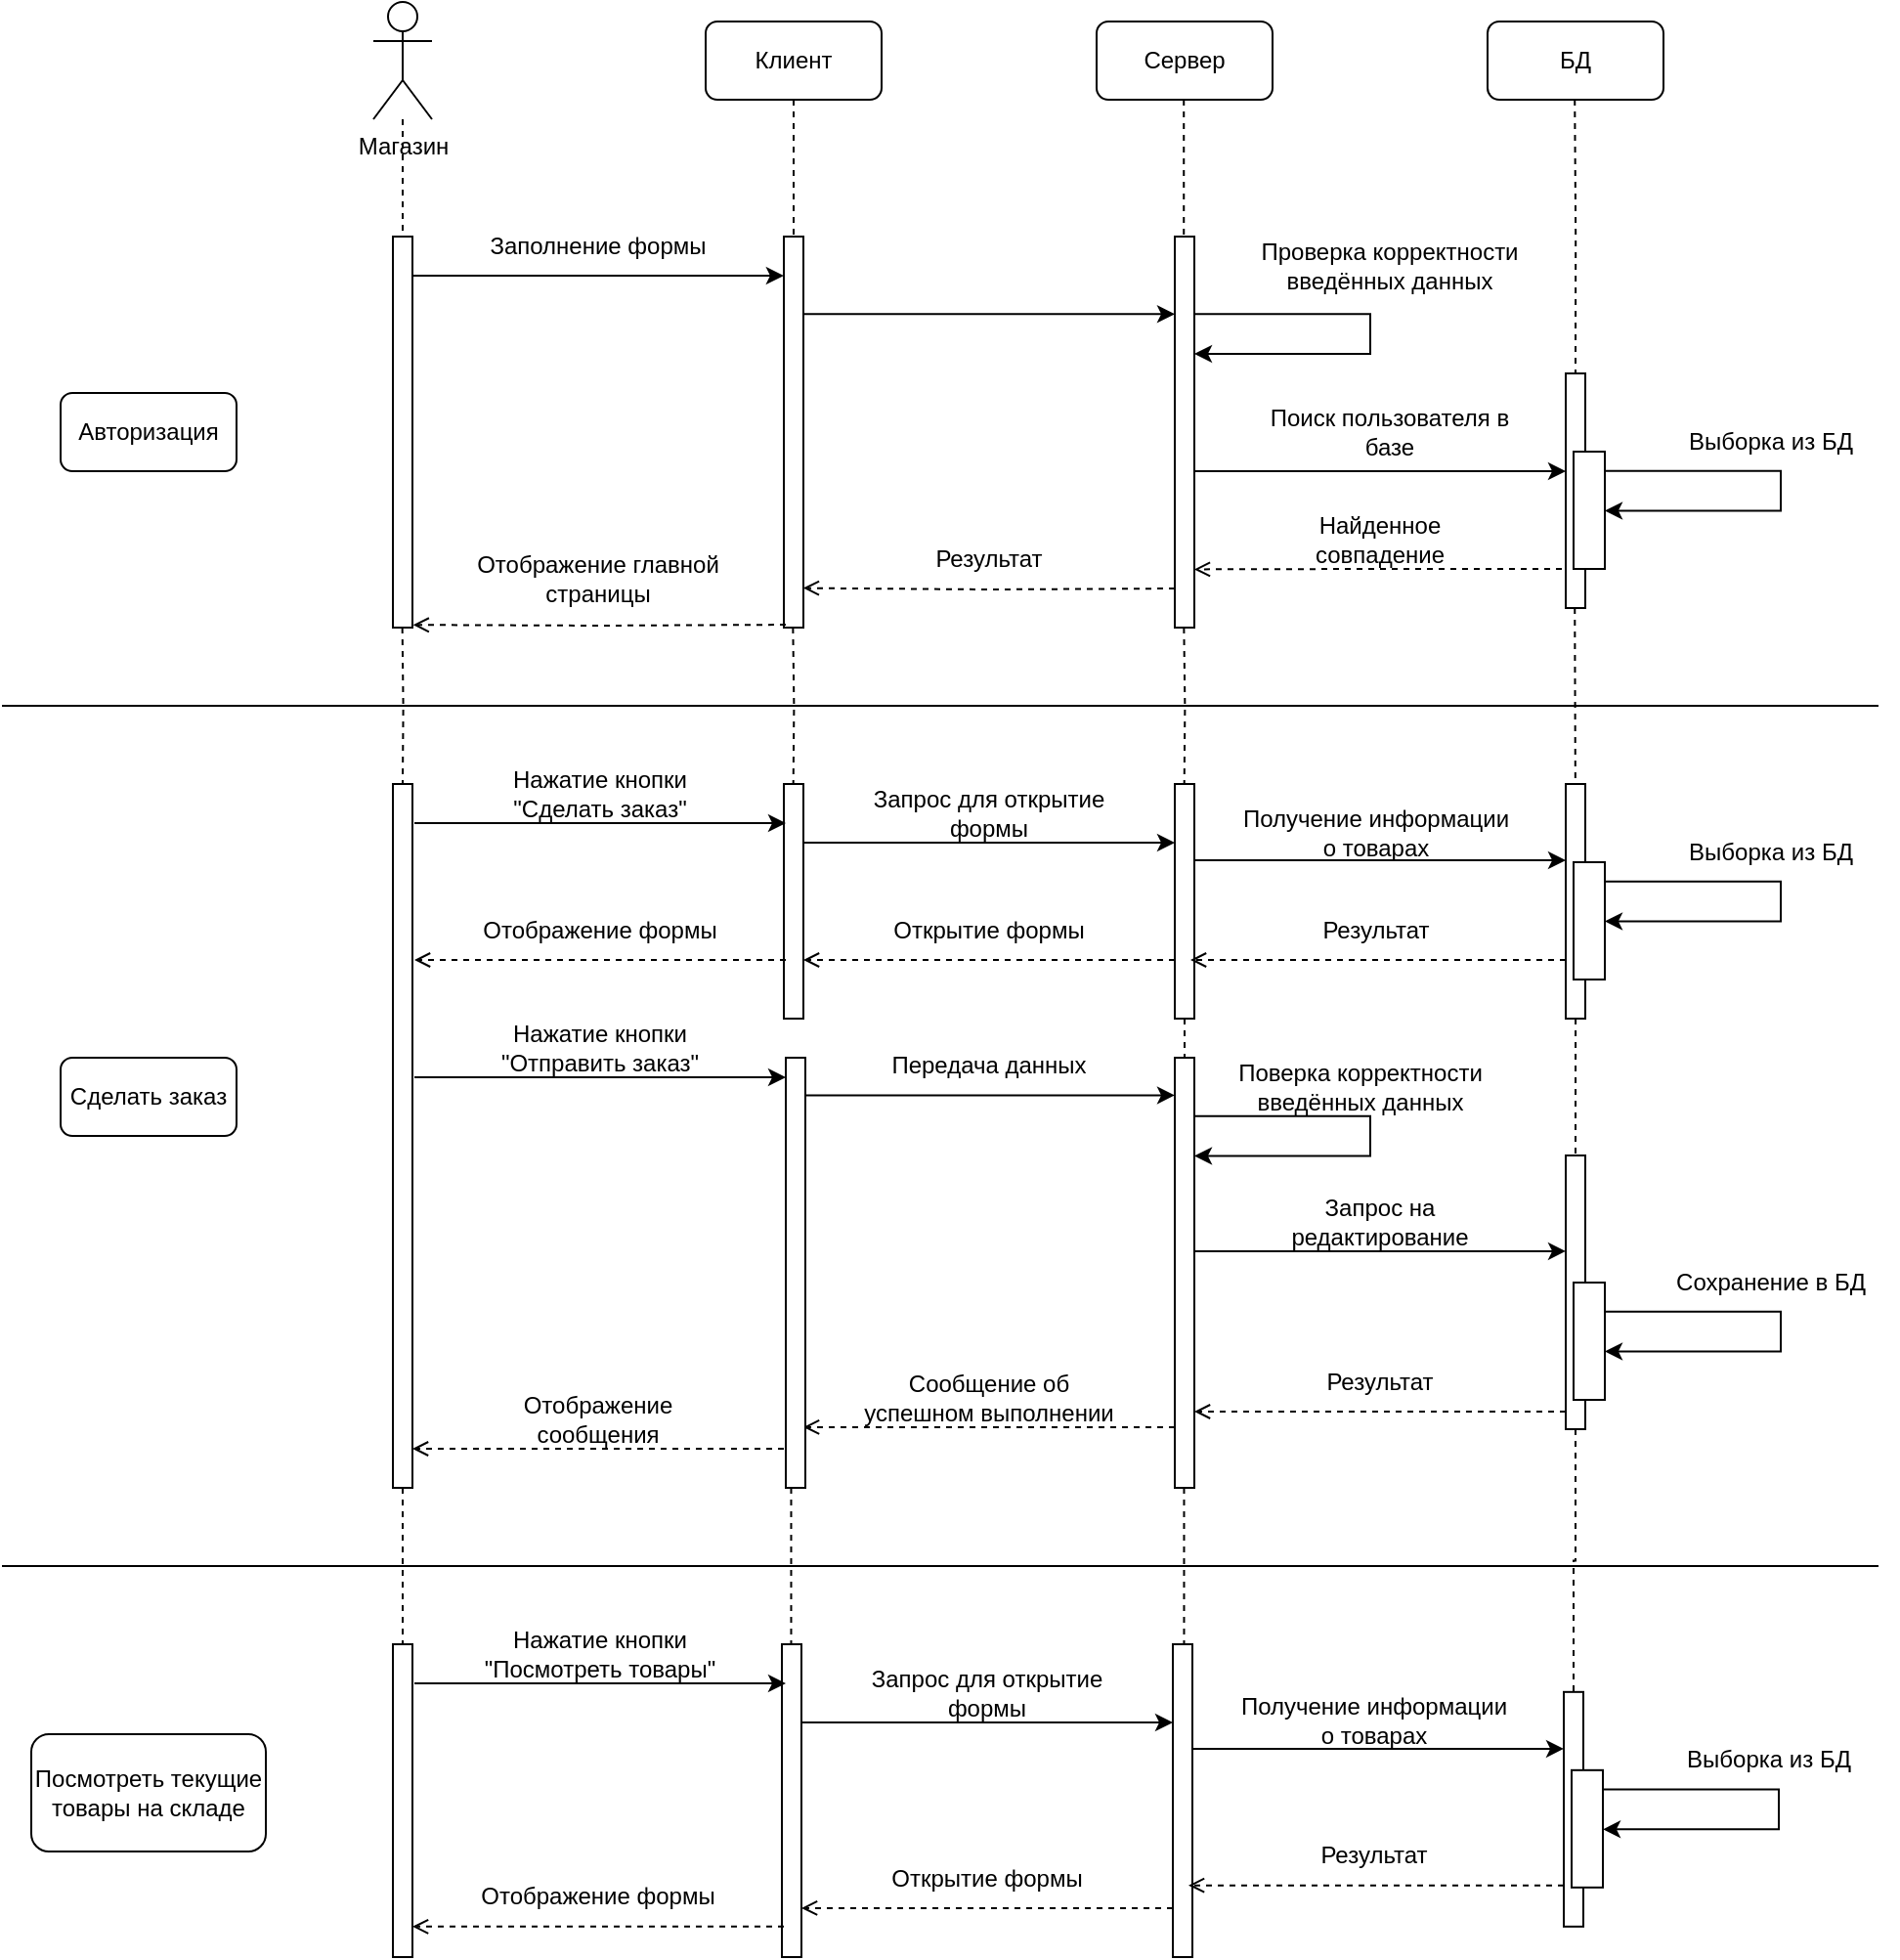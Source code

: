<mxfile version="23.1.7" type="device">
  <diagram name="Страница — 1" id="Cy8QLNytjA-2ubOcpx3c">
    <mxGraphModel dx="2072" dy="1044" grid="1" gridSize="10" guides="1" tooltips="1" connect="1" arrows="1" fold="1" page="1" pageScale="1" pageWidth="3300" pageHeight="4681" math="0" shadow="0">
      <root>
        <mxCell id="0" />
        <mxCell id="1" parent="0" />
        <mxCell id="tvEzzkV83GTAkukXnAIm-575" value="Авторизация" style="rounded=1;whiteSpace=wrap;html=1;" parent="1" vertex="1">
          <mxGeometry x="460" y="270" width="90" height="40" as="geometry" />
        </mxCell>
        <mxCell id="tvEzzkV83GTAkukXnAIm-576" style="edgeStyle=orthogonalEdgeStyle;rounded=0;orthogonalLoop=1;jettySize=auto;html=1;dashed=1;endArrow=none;endFill=0;" parent="1" source="tvEzzkV83GTAkukXnAIm-577" target="tvEzzkV83GTAkukXnAIm-579" edge="1">
          <mxGeometry relative="1" as="geometry" />
        </mxCell>
        <mxCell id="tvEzzkV83GTAkukXnAIm-577" value="Магазин" style="shape=umlActor;verticalLabelPosition=bottom;verticalAlign=top;html=1;outlineConnect=0;" parent="1" vertex="1">
          <mxGeometry x="620" y="70" width="30" height="60" as="geometry" />
        </mxCell>
        <mxCell id="tvEzzkV83GTAkukXnAIm-578" style="edgeStyle=orthogonalEdgeStyle;rounded=0;orthogonalLoop=1;jettySize=auto;html=1;entryX=-0.007;entryY=0.1;entryDx=0;entryDy=0;exitX=1;exitY=0.1;exitDx=0;exitDy=0;exitPerimeter=0;entryPerimeter=0;" parent="1" source="tvEzzkV83GTAkukXnAIm-579" target="tvEzzkV83GTAkukXnAIm-582" edge="1">
          <mxGeometry relative="1" as="geometry" />
        </mxCell>
        <mxCell id="tvEzzkV83GTAkukXnAIm-579" value="" style="rounded=0;whiteSpace=wrap;html=1;" parent="1" vertex="1">
          <mxGeometry x="630" y="190" width="10" height="200" as="geometry" />
        </mxCell>
        <mxCell id="tvEzzkV83GTAkukXnAIm-580" style="edgeStyle=orthogonalEdgeStyle;rounded=0;orthogonalLoop=1;jettySize=auto;html=1;entryX=0.5;entryY=0;entryDx=0;entryDy=0;dashed=1;endArrow=none;endFill=0;" parent="1" source="tvEzzkV83GTAkukXnAIm-581" target="tvEzzkV83GTAkukXnAIm-582" edge="1">
          <mxGeometry relative="1" as="geometry" />
        </mxCell>
        <mxCell id="tvEzzkV83GTAkukXnAIm-581" value="Клиент" style="rounded=1;whiteSpace=wrap;html=1;" parent="1" vertex="1">
          <mxGeometry x="790" y="80" width="90" height="40" as="geometry" />
        </mxCell>
        <mxCell id="tvEzzkV83GTAkukXnAIm-582" value="" style="rounded=0;whiteSpace=wrap;html=1;" parent="1" vertex="1">
          <mxGeometry x="830" y="190" width="10" height="200" as="geometry" />
        </mxCell>
        <mxCell id="tvEzzkV83GTAkukXnAIm-583" value="Сервер" style="rounded=1;whiteSpace=wrap;html=1;" parent="1" vertex="1">
          <mxGeometry x="990" y="80" width="90" height="40" as="geometry" />
        </mxCell>
        <mxCell id="tvEzzkV83GTAkukXnAIm-584" value="" style="rounded=0;whiteSpace=wrap;html=1;" parent="1" vertex="1">
          <mxGeometry x="1030" y="190" width="10" height="200" as="geometry" />
        </mxCell>
        <mxCell id="tvEzzkV83GTAkukXnAIm-585" value="БД" style="rounded=1;whiteSpace=wrap;html=1;" parent="1" vertex="1">
          <mxGeometry x="1190" y="80" width="90" height="40" as="geometry" />
        </mxCell>
        <mxCell id="tvEzzkV83GTAkukXnAIm-586" style="edgeStyle=orthogonalEdgeStyle;rounded=0;orthogonalLoop=1;jettySize=auto;html=1;exitX=0;exitY=0.75;exitDx=0;exitDy=0;entryX=0.995;entryY=0.851;entryDx=0;entryDy=0;entryPerimeter=0;dashed=1;endArrow=open;endFill=0;" parent="1" target="tvEzzkV83GTAkukXnAIm-584" edge="1">
          <mxGeometry relative="1" as="geometry">
            <mxPoint x="1234.0" y="360.04" as="sourcePoint" />
            <mxPoint x="1044" y="360.84" as="targetPoint" />
            <Array as="points">
              <mxPoint x="1134" y="360" />
            </Array>
          </mxGeometry>
        </mxCell>
        <mxCell id="tvEzzkV83GTAkukXnAIm-587" value="" style="rounded=0;whiteSpace=wrap;html=1;" parent="1" vertex="1">
          <mxGeometry x="1230" y="260" width="10" height="120" as="geometry" />
        </mxCell>
        <mxCell id="tvEzzkV83GTAkukXnAIm-588" style="edgeStyle=orthogonalEdgeStyle;rounded=0;orthogonalLoop=1;jettySize=auto;html=1;entryX=0.5;entryY=0;entryDx=0;entryDy=0;dashed=1;endArrow=none;endFill=0;" parent="1" edge="1">
          <mxGeometry relative="1" as="geometry">
            <mxPoint x="1034.62" y="120" as="sourcePoint" />
            <mxPoint x="1034.62" y="190" as="targetPoint" />
          </mxGeometry>
        </mxCell>
        <mxCell id="tvEzzkV83GTAkukXnAIm-589" style="edgeStyle=orthogonalEdgeStyle;rounded=0;orthogonalLoop=1;jettySize=auto;html=1;dashed=1;endArrow=none;endFill=0;entryX=0.5;entryY=0;entryDx=0;entryDy=0;" parent="1" target="tvEzzkV83GTAkukXnAIm-587" edge="1">
          <mxGeometry relative="1" as="geometry">
            <mxPoint x="1234.62" y="120" as="sourcePoint" />
            <mxPoint x="1235" y="240" as="targetPoint" />
          </mxGeometry>
        </mxCell>
        <mxCell id="tvEzzkV83GTAkukXnAIm-590" style="edgeStyle=orthogonalEdgeStyle;rounded=0;orthogonalLoop=1;jettySize=auto;html=1;entryX=-0.007;entryY=0.1;entryDx=0;entryDy=0;exitX=1;exitY=0.1;exitDx=0;exitDy=0;exitPerimeter=0;entryPerimeter=0;" parent="1" edge="1">
          <mxGeometry relative="1" as="geometry">
            <mxPoint x="840" y="229.63" as="sourcePoint" />
            <mxPoint x="1030" y="229.63" as="targetPoint" />
          </mxGeometry>
        </mxCell>
        <mxCell id="tvEzzkV83GTAkukXnAIm-591" style="edgeStyle=orthogonalEdgeStyle;rounded=0;orthogonalLoop=1;jettySize=auto;html=1;entryX=-0.007;entryY=0.1;entryDx=0;entryDy=0;exitX=1;exitY=0.1;exitDx=0;exitDy=0;exitPerimeter=0;entryPerimeter=0;" parent="1" edge="1">
          <mxGeometry relative="1" as="geometry">
            <mxPoint x="1040" y="310" as="sourcePoint" />
            <mxPoint x="1230" y="310" as="targetPoint" />
          </mxGeometry>
        </mxCell>
        <mxCell id="tvEzzkV83GTAkukXnAIm-592" style="edgeStyle=orthogonalEdgeStyle;rounded=0;orthogonalLoop=1;jettySize=auto;html=1;exitX=1;exitY=0.1;exitDx=0;exitDy=0;exitPerimeter=0;" parent="1" edge="1">
          <mxGeometry relative="1" as="geometry">
            <mxPoint x="1040" y="229.63" as="sourcePoint" />
            <mxPoint x="1040" y="250" as="targetPoint" />
            <Array as="points">
              <mxPoint x="1130" y="230" />
              <mxPoint x="1130" y="250" />
              <mxPoint x="1040" y="250" />
            </Array>
          </mxGeometry>
        </mxCell>
        <mxCell id="tvEzzkV83GTAkukXnAIm-593" value="" style="rounded=0;whiteSpace=wrap;html=1;" parent="1" vertex="1">
          <mxGeometry x="1234" y="300" width="16" height="60" as="geometry" />
        </mxCell>
        <mxCell id="tvEzzkV83GTAkukXnAIm-594" style="edgeStyle=orthogonalEdgeStyle;rounded=0;orthogonalLoop=1;jettySize=auto;html=1;exitX=1;exitY=0.1;exitDx=0;exitDy=0;exitPerimeter=0;" parent="1" edge="1">
          <mxGeometry relative="1" as="geometry">
            <mxPoint x="1250" y="309.85" as="sourcePoint" />
            <mxPoint x="1250" y="330.22" as="targetPoint" />
            <Array as="points">
              <mxPoint x="1340" y="310.22" />
              <mxPoint x="1340" y="330.22" />
              <mxPoint x="1250" y="330.22" />
            </Array>
          </mxGeometry>
        </mxCell>
        <mxCell id="tvEzzkV83GTAkukXnAIm-595" style="edgeStyle=orthogonalEdgeStyle;rounded=0;orthogonalLoop=1;jettySize=auto;html=1;exitX=0;exitY=0.75;exitDx=0;exitDy=0;entryX=0.992;entryY=0.899;entryDx=0;entryDy=0;entryPerimeter=0;dashed=1;endArrow=open;endFill=0;" parent="1" target="tvEzzkV83GTAkukXnAIm-582" edge="1">
          <mxGeometry relative="1" as="geometry">
            <mxPoint x="1030" y="370" as="sourcePoint" />
            <mxPoint x="840" y="371" as="targetPoint" />
          </mxGeometry>
        </mxCell>
        <mxCell id="tvEzzkV83GTAkukXnAIm-596" style="edgeStyle=orthogonalEdgeStyle;rounded=0;orthogonalLoop=1;jettySize=auto;html=1;exitX=0;exitY=0.75;exitDx=0;exitDy=0;entryX=1.034;entryY=0.993;entryDx=0;entryDy=0;entryPerimeter=0;dashed=1;endArrow=open;endFill=0;" parent="1" target="tvEzzkV83GTAkukXnAIm-579" edge="1">
          <mxGeometry relative="1" as="geometry">
            <mxPoint x="831" y="388.52" as="sourcePoint" />
            <mxPoint x="641" y="389.52" as="targetPoint" />
          </mxGeometry>
        </mxCell>
        <mxCell id="tvEzzkV83GTAkukXnAIm-597" value="Заполнение формы" style="text;html=1;strokeColor=none;fillColor=none;align=center;verticalAlign=middle;whiteSpace=wrap;rounded=0;" parent="1" vertex="1">
          <mxGeometry x="670" y="180" width="130" height="30" as="geometry" />
        </mxCell>
        <mxCell id="tvEzzkV83GTAkukXnAIm-598" value="Проверка корректности введённых данных" style="text;html=1;strokeColor=none;fillColor=none;align=center;verticalAlign=middle;whiteSpace=wrap;rounded=0;" parent="1" vertex="1">
          <mxGeometry x="1070" y="190" width="140" height="30" as="geometry" />
        </mxCell>
        <mxCell id="tvEzzkV83GTAkukXnAIm-599" value="Поиск пользователя в базе" style="text;html=1;strokeColor=none;fillColor=none;align=center;verticalAlign=middle;whiteSpace=wrap;rounded=0;" parent="1" vertex="1">
          <mxGeometry x="1075" y="275" width="130" height="30" as="geometry" />
        </mxCell>
        <mxCell id="tvEzzkV83GTAkukXnAIm-600" value="Выборка из БД" style="text;html=1;strokeColor=none;fillColor=none;align=center;verticalAlign=middle;whiteSpace=wrap;rounded=0;" parent="1" vertex="1">
          <mxGeometry x="1270" y="280" width="130" height="30" as="geometry" />
        </mxCell>
        <mxCell id="tvEzzkV83GTAkukXnAIm-601" value="Найденное совпадение" style="text;html=1;strokeColor=none;fillColor=none;align=center;verticalAlign=middle;whiteSpace=wrap;rounded=0;" parent="1" vertex="1">
          <mxGeometry x="1070" y="330" width="130" height="30" as="geometry" />
        </mxCell>
        <mxCell id="tvEzzkV83GTAkukXnAIm-602" value="Результат" style="text;html=1;strokeColor=none;fillColor=none;align=center;verticalAlign=middle;whiteSpace=wrap;rounded=0;" parent="1" vertex="1">
          <mxGeometry x="870" y="340" width="130" height="30" as="geometry" />
        </mxCell>
        <mxCell id="tvEzzkV83GTAkukXnAIm-603" value="Отображение главной страницы" style="text;html=1;strokeColor=none;fillColor=none;align=center;verticalAlign=middle;whiteSpace=wrap;rounded=0;" parent="1" vertex="1">
          <mxGeometry x="670" y="350" width="130" height="30" as="geometry" />
        </mxCell>
        <mxCell id="tvEzzkV83GTAkukXnAIm-604" value="" style="endArrow=none;html=1;rounded=0;" parent="1" edge="1">
          <mxGeometry width="50" height="50" relative="1" as="geometry">
            <mxPoint x="430" y="430" as="sourcePoint" />
            <mxPoint x="1390" y="430" as="targetPoint" />
          </mxGeometry>
        </mxCell>
        <mxCell id="tvEzzkV83GTAkukXnAIm-605" value="Сделать заказ" style="rounded=1;whiteSpace=wrap;html=1;" parent="1" vertex="1">
          <mxGeometry x="460" y="610" width="90" height="40" as="geometry" />
        </mxCell>
        <mxCell id="tvEzzkV83GTAkukXnAIm-606" value="" style="rounded=0;whiteSpace=wrap;html=1;" parent="1" vertex="1">
          <mxGeometry x="630" y="470" width="10" height="360" as="geometry" />
        </mxCell>
        <mxCell id="tvEzzkV83GTAkukXnAIm-607" style="edgeStyle=orthogonalEdgeStyle;rounded=0;orthogonalLoop=1;jettySize=auto;html=1;entryX=0.5;entryY=0;entryDx=0;entryDy=0;dashed=1;endArrow=none;endFill=0;" parent="1" target="tvEzzkV83GTAkukXnAIm-606" edge="1">
          <mxGeometry relative="1" as="geometry">
            <mxPoint x="634.83" y="390" as="sourcePoint" />
            <mxPoint x="634.83" y="460" as="targetPoint" />
          </mxGeometry>
        </mxCell>
        <mxCell id="tvEzzkV83GTAkukXnAIm-608" value="" style="rounded=0;whiteSpace=wrap;html=1;" parent="1" vertex="1">
          <mxGeometry x="830" y="470" width="10" height="120" as="geometry" />
        </mxCell>
        <mxCell id="tvEzzkV83GTAkukXnAIm-609" style="edgeStyle=orthogonalEdgeStyle;rounded=0;orthogonalLoop=1;jettySize=auto;html=1;entryX=-0.007;entryY=0.1;entryDx=0;entryDy=0;exitX=1;exitY=0.1;exitDx=0;exitDy=0;exitPerimeter=0;entryPerimeter=0;" parent="1" edge="1">
          <mxGeometry relative="1" as="geometry">
            <mxPoint x="641" y="490" as="sourcePoint" />
            <mxPoint x="831" y="490" as="targetPoint" />
          </mxGeometry>
        </mxCell>
        <mxCell id="tvEzzkV83GTAkukXnAIm-610" value="Нажатие кнопки &quot;Сделать заказ&quot;" style="text;html=1;strokeColor=none;fillColor=none;align=center;verticalAlign=middle;whiteSpace=wrap;rounded=0;" parent="1" vertex="1">
          <mxGeometry x="671" y="460" width="130" height="30" as="geometry" />
        </mxCell>
        <mxCell id="tvEzzkV83GTAkukXnAIm-611" value="" style="rounded=0;whiteSpace=wrap;html=1;" parent="1" vertex="1">
          <mxGeometry x="1030" y="470" width="10" height="120" as="geometry" />
        </mxCell>
        <mxCell id="tvEzzkV83GTAkukXnAIm-612" style="edgeStyle=orthogonalEdgeStyle;rounded=0;orthogonalLoop=1;jettySize=auto;html=1;entryX=-0.007;entryY=0.1;entryDx=0;entryDy=0;exitX=1;exitY=0.1;exitDx=0;exitDy=0;exitPerimeter=0;entryPerimeter=0;" parent="1" edge="1">
          <mxGeometry relative="1" as="geometry">
            <mxPoint x="840" y="500" as="sourcePoint" />
            <mxPoint x="1030" y="500" as="targetPoint" />
          </mxGeometry>
        </mxCell>
        <mxCell id="tvEzzkV83GTAkukXnAIm-613" value="Запрос для открытие формы" style="text;html=1;strokeColor=none;fillColor=none;align=center;verticalAlign=middle;whiteSpace=wrap;rounded=0;" parent="1" vertex="1">
          <mxGeometry x="870" y="470" width="130" height="30" as="geometry" />
        </mxCell>
        <mxCell id="tvEzzkV83GTAkukXnAIm-614" style="edgeStyle=orthogonalEdgeStyle;rounded=0;orthogonalLoop=1;jettySize=auto;html=1;exitX=0;exitY=0.75;exitDx=0;exitDy=0;entryX=0.992;entryY=0.899;entryDx=0;entryDy=0;entryPerimeter=0;dashed=1;endArrow=open;endFill=0;" parent="1" edge="1">
          <mxGeometry relative="1" as="geometry">
            <mxPoint x="1030" y="560" as="sourcePoint" />
            <mxPoint x="840" y="560" as="targetPoint" />
          </mxGeometry>
        </mxCell>
        <mxCell id="tvEzzkV83GTAkukXnAIm-615" value="Открытие формы" style="text;html=1;strokeColor=none;fillColor=none;align=center;verticalAlign=middle;whiteSpace=wrap;rounded=0;" parent="1" vertex="1">
          <mxGeometry x="870" y="530" width="130" height="30" as="geometry" />
        </mxCell>
        <mxCell id="tvEzzkV83GTAkukXnAIm-616" value="Отображение формы" style="text;html=1;strokeColor=none;fillColor=none;align=center;verticalAlign=middle;whiteSpace=wrap;rounded=0;" parent="1" vertex="1">
          <mxGeometry x="671" y="530" width="130" height="30" as="geometry" />
        </mxCell>
        <mxCell id="tvEzzkV83GTAkukXnAIm-617" style="edgeStyle=orthogonalEdgeStyle;rounded=0;orthogonalLoop=1;jettySize=auto;html=1;exitX=0;exitY=0.75;exitDx=0;exitDy=0;entryX=0.992;entryY=0.899;entryDx=0;entryDy=0;entryPerimeter=0;dashed=1;endArrow=open;endFill=0;" parent="1" edge="1">
          <mxGeometry relative="1" as="geometry">
            <mxPoint x="831" y="560" as="sourcePoint" />
            <mxPoint x="641" y="560" as="targetPoint" />
          </mxGeometry>
        </mxCell>
        <mxCell id="tvEzzkV83GTAkukXnAIm-618" style="edgeStyle=orthogonalEdgeStyle;rounded=0;orthogonalLoop=1;jettySize=auto;html=1;entryX=-0.007;entryY=0.1;entryDx=0;entryDy=0;exitX=1;exitY=0.1;exitDx=0;exitDy=0;exitPerimeter=0;entryPerimeter=0;" parent="1" edge="1">
          <mxGeometry relative="1" as="geometry">
            <mxPoint x="641" y="620" as="sourcePoint" />
            <mxPoint x="831" y="620" as="targetPoint" />
          </mxGeometry>
        </mxCell>
        <mxCell id="tvEzzkV83GTAkukXnAIm-619" value="Нажатие кнопки &quot;Отправить заказ&quot;" style="text;html=1;strokeColor=none;fillColor=none;align=center;verticalAlign=middle;whiteSpace=wrap;rounded=0;" parent="1" vertex="1">
          <mxGeometry x="671" y="590" width="130" height="30" as="geometry" />
        </mxCell>
        <mxCell id="tvEzzkV83GTAkukXnAIm-620" style="edgeStyle=orthogonalEdgeStyle;rounded=0;orthogonalLoop=1;jettySize=auto;html=1;entryX=-0.007;entryY=0.1;entryDx=0;entryDy=0;exitX=1;exitY=0.1;exitDx=0;exitDy=0;exitPerimeter=0;entryPerimeter=0;" parent="1" edge="1">
          <mxGeometry relative="1" as="geometry">
            <mxPoint x="840" y="629.22" as="sourcePoint" />
            <mxPoint x="1030" y="629.22" as="targetPoint" />
          </mxGeometry>
        </mxCell>
        <mxCell id="tvEzzkV83GTAkukXnAIm-621" value="Передача данных" style="text;html=1;strokeColor=none;fillColor=none;align=center;verticalAlign=middle;whiteSpace=wrap;rounded=0;" parent="1" vertex="1">
          <mxGeometry x="870" y="599.22" width="130" height="30" as="geometry" />
        </mxCell>
        <mxCell id="tvEzzkV83GTAkukXnAIm-622" value="" style="rounded=0;whiteSpace=wrap;html=1;" parent="1" vertex="1">
          <mxGeometry x="1030" y="610" width="10" height="220" as="geometry" />
        </mxCell>
        <mxCell id="tvEzzkV83GTAkukXnAIm-623" value="" style="rounded=0;whiteSpace=wrap;html=1;" parent="1" vertex="1">
          <mxGeometry x="1230" y="660" width="10" height="140" as="geometry" />
        </mxCell>
        <mxCell id="tvEzzkV83GTAkukXnAIm-624" style="edgeStyle=orthogonalEdgeStyle;rounded=0;orthogonalLoop=1;jettySize=auto;html=1;entryX=-0.007;entryY=0.1;entryDx=0;entryDy=0;exitX=1;exitY=0.1;exitDx=0;exitDy=0;exitPerimeter=0;entryPerimeter=0;" parent="1" edge="1">
          <mxGeometry relative="1" as="geometry">
            <mxPoint x="1040" y="708.95" as="sourcePoint" />
            <mxPoint x="1230" y="708.95" as="targetPoint" />
          </mxGeometry>
        </mxCell>
        <mxCell id="tvEzzkV83GTAkukXnAIm-625" value="Запрос на редактирование" style="text;html=1;strokeColor=none;fillColor=none;align=center;verticalAlign=middle;whiteSpace=wrap;rounded=0;" parent="1" vertex="1">
          <mxGeometry x="1070" y="678.95" width="130" height="30" as="geometry" />
        </mxCell>
        <mxCell id="tvEzzkV83GTAkukXnAIm-626" value="Сохранение в БД" style="text;html=1;strokeColor=none;fillColor=none;align=center;verticalAlign=middle;whiteSpace=wrap;rounded=0;" parent="1" vertex="1">
          <mxGeometry x="1270" y="710" width="130" height="30" as="geometry" />
        </mxCell>
        <mxCell id="tvEzzkV83GTAkukXnAIm-627" style="edgeStyle=orthogonalEdgeStyle;rounded=0;orthogonalLoop=1;jettySize=auto;html=1;exitX=1;exitY=0.1;exitDx=0;exitDy=0;exitPerimeter=0;" parent="1" edge="1">
          <mxGeometry relative="1" as="geometry">
            <mxPoint x="1250" y="739.85" as="sourcePoint" />
            <mxPoint x="1250" y="760.22" as="targetPoint" />
            <Array as="points">
              <mxPoint x="1340" y="740.22" />
              <mxPoint x="1340" y="760.22" />
              <mxPoint x="1250" y="760.22" />
            </Array>
          </mxGeometry>
        </mxCell>
        <mxCell id="tvEzzkV83GTAkukXnAIm-628" value="" style="rounded=0;whiteSpace=wrap;html=1;" parent="1" vertex="1">
          <mxGeometry x="1234" y="725" width="16" height="60" as="geometry" />
        </mxCell>
        <mxCell id="tvEzzkV83GTAkukXnAIm-629" value="Результат" style="text;html=1;strokeColor=none;fillColor=none;align=center;verticalAlign=middle;whiteSpace=wrap;rounded=0;" parent="1" vertex="1">
          <mxGeometry x="1070" y="761" width="130" height="30" as="geometry" />
        </mxCell>
        <mxCell id="tvEzzkV83GTAkukXnAIm-630" style="edgeStyle=orthogonalEdgeStyle;rounded=0;orthogonalLoop=1;jettySize=auto;html=1;exitX=0;exitY=0.75;exitDx=0;exitDy=0;entryX=0.992;entryY=0.899;entryDx=0;entryDy=0;entryPerimeter=0;dashed=1;endArrow=open;endFill=0;" parent="1" edge="1">
          <mxGeometry relative="1" as="geometry">
            <mxPoint x="1230" y="791" as="sourcePoint" />
            <mxPoint x="1040" y="791" as="targetPoint" />
          </mxGeometry>
        </mxCell>
        <mxCell id="tvEzzkV83GTAkukXnAIm-631" value="Сообщение об успешном выполнении" style="text;html=1;strokeColor=none;fillColor=none;align=center;verticalAlign=middle;whiteSpace=wrap;rounded=0;" parent="1" vertex="1">
          <mxGeometry x="870" y="768.95" width="130" height="30" as="geometry" />
        </mxCell>
        <mxCell id="tvEzzkV83GTAkukXnAIm-632" style="edgeStyle=orthogonalEdgeStyle;rounded=0;orthogonalLoop=1;jettySize=auto;html=1;exitX=0;exitY=0.75;exitDx=0;exitDy=0;entryX=0.992;entryY=0.899;entryDx=0;entryDy=0;entryPerimeter=0;dashed=1;endArrow=open;endFill=0;" parent="1" edge="1">
          <mxGeometry relative="1" as="geometry">
            <mxPoint x="1030" y="798.95" as="sourcePoint" />
            <mxPoint x="840" y="798.95" as="targetPoint" />
          </mxGeometry>
        </mxCell>
        <mxCell id="tvEzzkV83GTAkukXnAIm-633" value="Отображение сообщения" style="text;html=1;strokeColor=none;fillColor=none;align=center;verticalAlign=middle;whiteSpace=wrap;rounded=0;" parent="1" vertex="1">
          <mxGeometry x="670" y="780" width="130" height="30" as="geometry" />
        </mxCell>
        <mxCell id="tvEzzkV83GTAkukXnAIm-634" style="edgeStyle=orthogonalEdgeStyle;rounded=0;orthogonalLoop=1;jettySize=auto;html=1;exitX=0;exitY=0.75;exitDx=0;exitDy=0;entryX=0.992;entryY=0.899;entryDx=0;entryDy=0;entryPerimeter=0;dashed=1;endArrow=open;endFill=0;" parent="1" edge="1">
          <mxGeometry relative="1" as="geometry">
            <mxPoint x="830" y="810" as="sourcePoint" />
            <mxPoint x="640" y="810" as="targetPoint" />
          </mxGeometry>
        </mxCell>
        <mxCell id="tvEzzkV83GTAkukXnAIm-635" value="Посмотреть текущие товары на складе" style="rounded=1;whiteSpace=wrap;html=1;" parent="1" vertex="1">
          <mxGeometry x="445" y="956" width="120" height="60" as="geometry" />
        </mxCell>
        <mxCell id="tvEzzkV83GTAkukXnAIm-636" value="" style="endArrow=none;html=1;rounded=0;" parent="1" edge="1">
          <mxGeometry width="50" height="50" relative="1" as="geometry">
            <mxPoint x="430" y="870" as="sourcePoint" />
            <mxPoint x="1390" y="870" as="targetPoint" />
          </mxGeometry>
        </mxCell>
        <mxCell id="tvEzzkV83GTAkukXnAIm-637" style="edgeStyle=orthogonalEdgeStyle;rounded=0;orthogonalLoop=1;jettySize=auto;html=1;entryX=0.5;entryY=0;entryDx=0;entryDy=0;dashed=1;endArrow=none;endFill=0;" parent="1" edge="1">
          <mxGeometry relative="1" as="geometry">
            <mxPoint x="834.67" y="390" as="sourcePoint" />
            <mxPoint x="834.84" y="470" as="targetPoint" />
          </mxGeometry>
        </mxCell>
        <mxCell id="tvEzzkV83GTAkukXnAIm-638" style="edgeStyle=orthogonalEdgeStyle;rounded=0;orthogonalLoop=1;jettySize=auto;html=1;entryX=0.5;entryY=0;entryDx=0;entryDy=0;dashed=1;endArrow=none;endFill=0;" parent="1" edge="1">
          <mxGeometry relative="1" as="geometry">
            <mxPoint x="1034.68" y="390" as="sourcePoint" />
            <mxPoint x="1034.85" y="470" as="targetPoint" />
          </mxGeometry>
        </mxCell>
        <mxCell id="tvEzzkV83GTAkukXnAIm-639" style="edgeStyle=orthogonalEdgeStyle;rounded=0;orthogonalLoop=1;jettySize=auto;html=1;entryX=0.5;entryY=0;entryDx=0;entryDy=0;dashed=1;endArrow=none;endFill=0;" parent="1" target="tvEzzkV83GTAkukXnAIm-623" edge="1">
          <mxGeometry relative="1" as="geometry">
            <mxPoint x="1234.63" y="380" as="sourcePoint" />
            <mxPoint x="1234.8" y="460" as="targetPoint" />
          </mxGeometry>
        </mxCell>
        <mxCell id="tvEzzkV83GTAkukXnAIm-640" style="edgeStyle=orthogonalEdgeStyle;rounded=0;orthogonalLoop=1;jettySize=auto;html=1;dashed=1;endArrow=none;endFill=0;exitX=0.5;exitY=1;exitDx=0;exitDy=0;entryX=0.5;entryY=0;entryDx=0;entryDy=0;" parent="1" source="tvEzzkV83GTAkukXnAIm-611" target="tvEzzkV83GTAkukXnAIm-622" edge="1">
          <mxGeometry relative="1" as="geometry">
            <mxPoint x="1100.0" y="420" as="sourcePoint" />
            <mxPoint x="1100" y="490" as="targetPoint" />
          </mxGeometry>
        </mxCell>
        <mxCell id="tvEzzkV83GTAkukXnAIm-641" style="edgeStyle=orthogonalEdgeStyle;rounded=0;orthogonalLoop=1;jettySize=auto;html=1;entryX=0.5;entryY=0;entryDx=0;entryDy=0;dashed=1;endArrow=none;endFill=0;exitX=0.5;exitY=1;exitDx=0;exitDy=0;" parent="1" source="tvEzzkV83GTAkukXnAIm-606" edge="1">
          <mxGeometry relative="1" as="geometry">
            <mxPoint x="680" y="850" as="sourcePoint" />
            <mxPoint x="635" y="910" as="targetPoint" />
          </mxGeometry>
        </mxCell>
        <mxCell id="tvEzzkV83GTAkukXnAIm-642" value="" style="rounded=0;whiteSpace=wrap;html=1;" parent="1" vertex="1">
          <mxGeometry x="1230" y="470" width="10" height="120" as="geometry" />
        </mxCell>
        <mxCell id="tvEzzkV83GTAkukXnAIm-643" value="" style="rounded=0;whiteSpace=wrap;html=1;" parent="1" vertex="1">
          <mxGeometry x="1234" y="510" width="16" height="60" as="geometry" />
        </mxCell>
        <mxCell id="tvEzzkV83GTAkukXnAIm-644" style="edgeStyle=orthogonalEdgeStyle;rounded=0;orthogonalLoop=1;jettySize=auto;html=1;exitX=1;exitY=0.1;exitDx=0;exitDy=0;exitPerimeter=0;" parent="1" edge="1">
          <mxGeometry relative="1" as="geometry">
            <mxPoint x="1250" y="519.85" as="sourcePoint" />
            <mxPoint x="1250" y="540.22" as="targetPoint" />
            <Array as="points">
              <mxPoint x="1340" y="520.22" />
              <mxPoint x="1340" y="540.22" />
              <mxPoint x="1250" y="540.22" />
            </Array>
          </mxGeometry>
        </mxCell>
        <mxCell id="tvEzzkV83GTAkukXnAIm-645" value="Выборка из БД" style="text;html=1;strokeColor=none;fillColor=none;align=center;verticalAlign=middle;whiteSpace=wrap;rounded=0;" parent="1" vertex="1">
          <mxGeometry x="1270" y="490" width="130" height="30" as="geometry" />
        </mxCell>
        <mxCell id="tvEzzkV83GTAkukXnAIm-646" style="edgeStyle=orthogonalEdgeStyle;rounded=0;orthogonalLoop=1;jettySize=auto;html=1;entryX=-0.007;entryY=0.1;entryDx=0;entryDy=0;exitX=1;exitY=0.1;exitDx=0;exitDy=0;exitPerimeter=0;entryPerimeter=0;" parent="1" edge="1">
          <mxGeometry relative="1" as="geometry">
            <mxPoint x="1040" y="509.05" as="sourcePoint" />
            <mxPoint x="1230" y="509.05" as="targetPoint" />
          </mxGeometry>
        </mxCell>
        <mxCell id="tvEzzkV83GTAkukXnAIm-647" value="Получение информации о товарах" style="text;html=1;strokeColor=none;fillColor=none;align=center;verticalAlign=middle;whiteSpace=wrap;rounded=0;" parent="1" vertex="1">
          <mxGeometry x="1063" y="480" width="140" height="30" as="geometry" />
        </mxCell>
        <mxCell id="tvEzzkV83GTAkukXnAIm-648" value="Результат" style="text;html=1;strokeColor=none;fillColor=none;align=center;verticalAlign=middle;whiteSpace=wrap;rounded=0;" parent="1" vertex="1">
          <mxGeometry x="1068" y="530" width="130" height="30" as="geometry" />
        </mxCell>
        <mxCell id="tvEzzkV83GTAkukXnAIm-649" style="edgeStyle=orthogonalEdgeStyle;rounded=0;orthogonalLoop=1;jettySize=auto;html=1;entryX=0.995;entryY=0.851;entryDx=0;entryDy=0;entryPerimeter=0;dashed=1;endArrow=open;endFill=0;exitX=0;exitY=0.75;exitDx=0;exitDy=0;" parent="1" source="tvEzzkV83GTAkukXnAIm-642" edge="1">
          <mxGeometry relative="1" as="geometry">
            <mxPoint x="1210" y="570" as="sourcePoint" />
            <mxPoint x="1038" y="560" as="targetPoint" />
            <Array as="points" />
          </mxGeometry>
        </mxCell>
        <mxCell id="tvEzzkV83GTAkukXnAIm-650" value="" style="rounded=0;whiteSpace=wrap;html=1;" parent="1" vertex="1">
          <mxGeometry x="831" y="610" width="10" height="220" as="geometry" />
        </mxCell>
        <mxCell id="tvEzzkV83GTAkukXnAIm-651" style="edgeStyle=orthogonalEdgeStyle;rounded=0;orthogonalLoop=1;jettySize=auto;html=1;entryX=0.5;entryY=0;entryDx=0;entryDy=0;dashed=1;endArrow=none;endFill=0;exitX=0.5;exitY=1;exitDx=0;exitDy=0;" parent="1" source="tvEzzkV83GTAkukXnAIm-623" target="tvEzzkV83GTAkukXnAIm-664" edge="1">
          <mxGeometry relative="1" as="geometry">
            <mxPoint x="1250" y="860" as="sourcePoint" />
            <mxPoint x="1235" y="1110" as="targetPoint" />
          </mxGeometry>
        </mxCell>
        <mxCell id="tvEzzkV83GTAkukXnAIm-652" style="edgeStyle=orthogonalEdgeStyle;rounded=0;orthogonalLoop=1;jettySize=auto;html=1;exitX=1;exitY=0.1;exitDx=0;exitDy=0;exitPerimeter=0;" parent="1" edge="1">
          <mxGeometry relative="1" as="geometry">
            <mxPoint x="1040" y="639.85" as="sourcePoint" />
            <mxPoint x="1040" y="660.22" as="targetPoint" />
            <Array as="points">
              <mxPoint x="1130" y="640.22" />
              <mxPoint x="1130" y="660.22" />
              <mxPoint x="1040" y="660.22" />
            </Array>
          </mxGeometry>
        </mxCell>
        <mxCell id="tvEzzkV83GTAkukXnAIm-653" value="Поверка корректности введённых данных" style="text;html=1;strokeColor=none;fillColor=none;align=center;verticalAlign=middle;whiteSpace=wrap;rounded=0;" parent="1" vertex="1">
          <mxGeometry x="1060" y="610" width="130" height="30" as="geometry" />
        </mxCell>
        <mxCell id="tvEzzkV83GTAkukXnAIm-654" value="" style="rounded=0;whiteSpace=wrap;html=1;" parent="1" vertex="1">
          <mxGeometry x="829" y="910" width="10" height="160" as="geometry" />
        </mxCell>
        <mxCell id="tvEzzkV83GTAkukXnAIm-655" style="edgeStyle=orthogonalEdgeStyle;rounded=0;orthogonalLoop=1;jettySize=auto;html=1;entryX=-0.007;entryY=0.1;entryDx=0;entryDy=0;exitX=1;exitY=0.1;exitDx=0;exitDy=0;exitPerimeter=0;entryPerimeter=0;" parent="1" edge="1">
          <mxGeometry relative="1" as="geometry">
            <mxPoint x="641" y="930" as="sourcePoint" />
            <mxPoint x="831" y="930" as="targetPoint" />
          </mxGeometry>
        </mxCell>
        <mxCell id="tvEzzkV83GTAkukXnAIm-656" value="Нажатие кнопки &quot;Посмотреть товары&quot;" style="text;html=1;strokeColor=none;fillColor=none;align=center;verticalAlign=middle;whiteSpace=wrap;rounded=0;" parent="1" vertex="1">
          <mxGeometry x="671" y="900" width="130" height="30" as="geometry" />
        </mxCell>
        <mxCell id="tvEzzkV83GTAkukXnAIm-657" value="" style="rounded=0;whiteSpace=wrap;html=1;" parent="1" vertex="1">
          <mxGeometry x="1029" y="910" width="10" height="160" as="geometry" />
        </mxCell>
        <mxCell id="tvEzzkV83GTAkukXnAIm-658" style="edgeStyle=orthogonalEdgeStyle;rounded=0;orthogonalLoop=1;jettySize=auto;html=1;entryX=-0.007;entryY=0.1;entryDx=0;entryDy=0;exitX=1;exitY=0.1;exitDx=0;exitDy=0;exitPerimeter=0;entryPerimeter=0;" parent="1" edge="1">
          <mxGeometry relative="1" as="geometry">
            <mxPoint x="839" y="950" as="sourcePoint" />
            <mxPoint x="1029" y="950" as="targetPoint" />
          </mxGeometry>
        </mxCell>
        <mxCell id="tvEzzkV83GTAkukXnAIm-659" value="Запрос для открытие формы" style="text;html=1;strokeColor=none;fillColor=none;align=center;verticalAlign=middle;whiteSpace=wrap;rounded=0;" parent="1" vertex="1">
          <mxGeometry x="869" y="920" width="130" height="30" as="geometry" />
        </mxCell>
        <mxCell id="tvEzzkV83GTAkukXnAIm-660" style="edgeStyle=orthogonalEdgeStyle;rounded=0;orthogonalLoop=1;jettySize=auto;html=1;exitX=0;exitY=0.75;exitDx=0;exitDy=0;entryX=0.992;entryY=0.899;entryDx=0;entryDy=0;entryPerimeter=0;dashed=1;endArrow=open;endFill=0;" parent="1" edge="1">
          <mxGeometry relative="1" as="geometry">
            <mxPoint x="1029" y="1044.95" as="sourcePoint" />
            <mxPoint x="839" y="1044.95" as="targetPoint" />
          </mxGeometry>
        </mxCell>
        <mxCell id="tvEzzkV83GTAkukXnAIm-661" value="Открытие формы" style="text;html=1;strokeColor=none;fillColor=none;align=center;verticalAlign=middle;whiteSpace=wrap;rounded=0;" parent="1" vertex="1">
          <mxGeometry x="869" y="1014.95" width="130" height="30" as="geometry" />
        </mxCell>
        <mxCell id="tvEzzkV83GTAkukXnAIm-662" value="Отображение формы" style="text;html=1;strokeColor=none;fillColor=none;align=center;verticalAlign=middle;whiteSpace=wrap;rounded=0;" parent="1" vertex="1">
          <mxGeometry x="670" y="1024.41" width="130" height="30" as="geometry" />
        </mxCell>
        <mxCell id="tvEzzkV83GTAkukXnAIm-663" style="edgeStyle=orthogonalEdgeStyle;rounded=0;orthogonalLoop=1;jettySize=auto;html=1;exitX=0;exitY=0.75;exitDx=0;exitDy=0;entryX=0.992;entryY=0.899;entryDx=0;entryDy=0;entryPerimeter=0;dashed=1;endArrow=open;endFill=0;" parent="1" edge="1">
          <mxGeometry relative="1" as="geometry">
            <mxPoint x="830" y="1054.41" as="sourcePoint" />
            <mxPoint x="640" y="1054.41" as="targetPoint" />
          </mxGeometry>
        </mxCell>
        <mxCell id="tvEzzkV83GTAkukXnAIm-664" value="" style="rounded=0;whiteSpace=wrap;html=1;" parent="1" vertex="1">
          <mxGeometry x="1229" y="934.41" width="10" height="120" as="geometry" />
        </mxCell>
        <mxCell id="tvEzzkV83GTAkukXnAIm-665" value="" style="rounded=0;whiteSpace=wrap;html=1;" parent="1" vertex="1">
          <mxGeometry x="1233" y="974.41" width="16" height="60" as="geometry" />
        </mxCell>
        <mxCell id="tvEzzkV83GTAkukXnAIm-666" style="edgeStyle=orthogonalEdgeStyle;rounded=0;orthogonalLoop=1;jettySize=auto;html=1;exitX=1;exitY=0.1;exitDx=0;exitDy=0;exitPerimeter=0;" parent="1" edge="1">
          <mxGeometry relative="1" as="geometry">
            <mxPoint x="1249" y="984.26" as="sourcePoint" />
            <mxPoint x="1249" y="1004.63" as="targetPoint" />
            <Array as="points">
              <mxPoint x="1339" y="984.63" />
              <mxPoint x="1339" y="1004.63" />
              <mxPoint x="1249" y="1004.63" />
            </Array>
          </mxGeometry>
        </mxCell>
        <mxCell id="tvEzzkV83GTAkukXnAIm-667" value="Выборка из БД" style="text;html=1;strokeColor=none;fillColor=none;align=center;verticalAlign=middle;whiteSpace=wrap;rounded=0;" parent="1" vertex="1">
          <mxGeometry x="1269" y="954.41" width="130" height="30" as="geometry" />
        </mxCell>
        <mxCell id="tvEzzkV83GTAkukXnAIm-668" style="edgeStyle=orthogonalEdgeStyle;rounded=0;orthogonalLoop=1;jettySize=auto;html=1;entryX=-0.007;entryY=0.1;entryDx=0;entryDy=0;exitX=1;exitY=0.1;exitDx=0;exitDy=0;exitPerimeter=0;entryPerimeter=0;" parent="1" edge="1">
          <mxGeometry relative="1" as="geometry">
            <mxPoint x="1039" y="963.46" as="sourcePoint" />
            <mxPoint x="1229" y="963.46" as="targetPoint" />
          </mxGeometry>
        </mxCell>
        <mxCell id="tvEzzkV83GTAkukXnAIm-669" value="Получение информации о товарах" style="text;html=1;strokeColor=none;fillColor=none;align=center;verticalAlign=middle;whiteSpace=wrap;rounded=0;" parent="1" vertex="1">
          <mxGeometry x="1062" y="934.41" width="140" height="30" as="geometry" />
        </mxCell>
        <mxCell id="tvEzzkV83GTAkukXnAIm-670" value="Результат" style="text;html=1;strokeColor=none;fillColor=none;align=center;verticalAlign=middle;whiteSpace=wrap;rounded=0;" parent="1" vertex="1">
          <mxGeometry x="1067" y="1003.36" width="130" height="30" as="geometry" />
        </mxCell>
        <mxCell id="tvEzzkV83GTAkukXnAIm-671" style="edgeStyle=orthogonalEdgeStyle;rounded=0;orthogonalLoop=1;jettySize=auto;html=1;entryX=0.995;entryY=0.851;entryDx=0;entryDy=0;entryPerimeter=0;dashed=1;endArrow=open;endFill=0;exitX=0;exitY=0.75;exitDx=0;exitDy=0;" parent="1" edge="1">
          <mxGeometry relative="1" as="geometry">
            <mxPoint x="1229" y="1033.36" as="sourcePoint" />
            <mxPoint x="1037" y="1033.36" as="targetPoint" />
            <Array as="points" />
          </mxGeometry>
        </mxCell>
        <mxCell id="tvEzzkV83GTAkukXnAIm-672" value="" style="rounded=0;whiteSpace=wrap;html=1;" parent="1" vertex="1">
          <mxGeometry x="630" y="910" width="10" height="160" as="geometry" />
        </mxCell>
        <mxCell id="tvEzzkV83GTAkukXnAIm-673" style="edgeStyle=orthogonalEdgeStyle;rounded=0;orthogonalLoop=1;jettySize=auto;html=1;entryX=0.5;entryY=0;entryDx=0;entryDy=0;dashed=1;endArrow=none;endFill=0;exitX=0.5;exitY=1;exitDx=0;exitDy=0;" parent="1" edge="1">
          <mxGeometry relative="1" as="geometry">
            <mxPoint x="833.74" y="830" as="sourcePoint" />
            <mxPoint x="833.74" y="910" as="targetPoint" />
          </mxGeometry>
        </mxCell>
        <mxCell id="tvEzzkV83GTAkukXnAIm-674" style="edgeStyle=orthogonalEdgeStyle;rounded=0;orthogonalLoop=1;jettySize=auto;html=1;entryX=0.5;entryY=0;entryDx=0;entryDy=0;dashed=1;endArrow=none;endFill=0;exitX=0.5;exitY=1;exitDx=0;exitDy=0;" parent="1" edge="1">
          <mxGeometry relative="1" as="geometry">
            <mxPoint x="1034.74" y="830" as="sourcePoint" />
            <mxPoint x="1034.74" y="910" as="targetPoint" />
          </mxGeometry>
        </mxCell>
      </root>
    </mxGraphModel>
  </diagram>
</mxfile>
